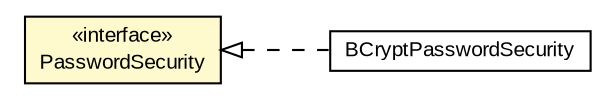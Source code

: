 #!/usr/local/bin/dot
#
# Class diagram 
# Generated by UMLGraph version R5_6-24-gf6e263 (http://www.umlgraph.org/)
#

digraph G {
	edge [fontname="arial",fontsize=10,labelfontname="arial",labelfontsize=10];
	node [fontname="arial",fontsize=10,shape=plaintext];
	nodesep=0.25;
	ranksep=0.5;
	rankdir=LR;
	// com.gwtplatform.carstore.server.authentication.PasswordSecurity
	c377359 [label=<<table title="com.gwtplatform.carstore.server.authentication.PasswordSecurity" border="0" cellborder="1" cellspacing="0" cellpadding="2" port="p" bgcolor="lemonChiffon" href="./PasswordSecurity.html">
		<tr><td><table border="0" cellspacing="0" cellpadding="1">
<tr><td align="center" balign="center"> &#171;interface&#187; </td></tr>
<tr><td align="center" balign="center"> PasswordSecurity </td></tr>
		</table></td></tr>
		</table>>, URL="./PasswordSecurity.html", fontname="arial", fontcolor="black", fontsize=10.0];
	// com.gwtplatform.carstore.server.authentication.BCryptPasswordSecurity
	c377361 [label=<<table title="com.gwtplatform.carstore.server.authentication.BCryptPasswordSecurity" border="0" cellborder="1" cellspacing="0" cellpadding="2" port="p" href="./BCryptPasswordSecurity.html">
		<tr><td><table border="0" cellspacing="0" cellpadding="1">
<tr><td align="center" balign="center"> BCryptPasswordSecurity </td></tr>
		</table></td></tr>
		</table>>, URL="./BCryptPasswordSecurity.html", fontname="arial", fontcolor="black", fontsize=10.0];
	//com.gwtplatform.carstore.server.authentication.BCryptPasswordSecurity implements com.gwtplatform.carstore.server.authentication.PasswordSecurity
	c377359:p -> c377361:p [dir=back,arrowtail=empty,style=dashed];
}

